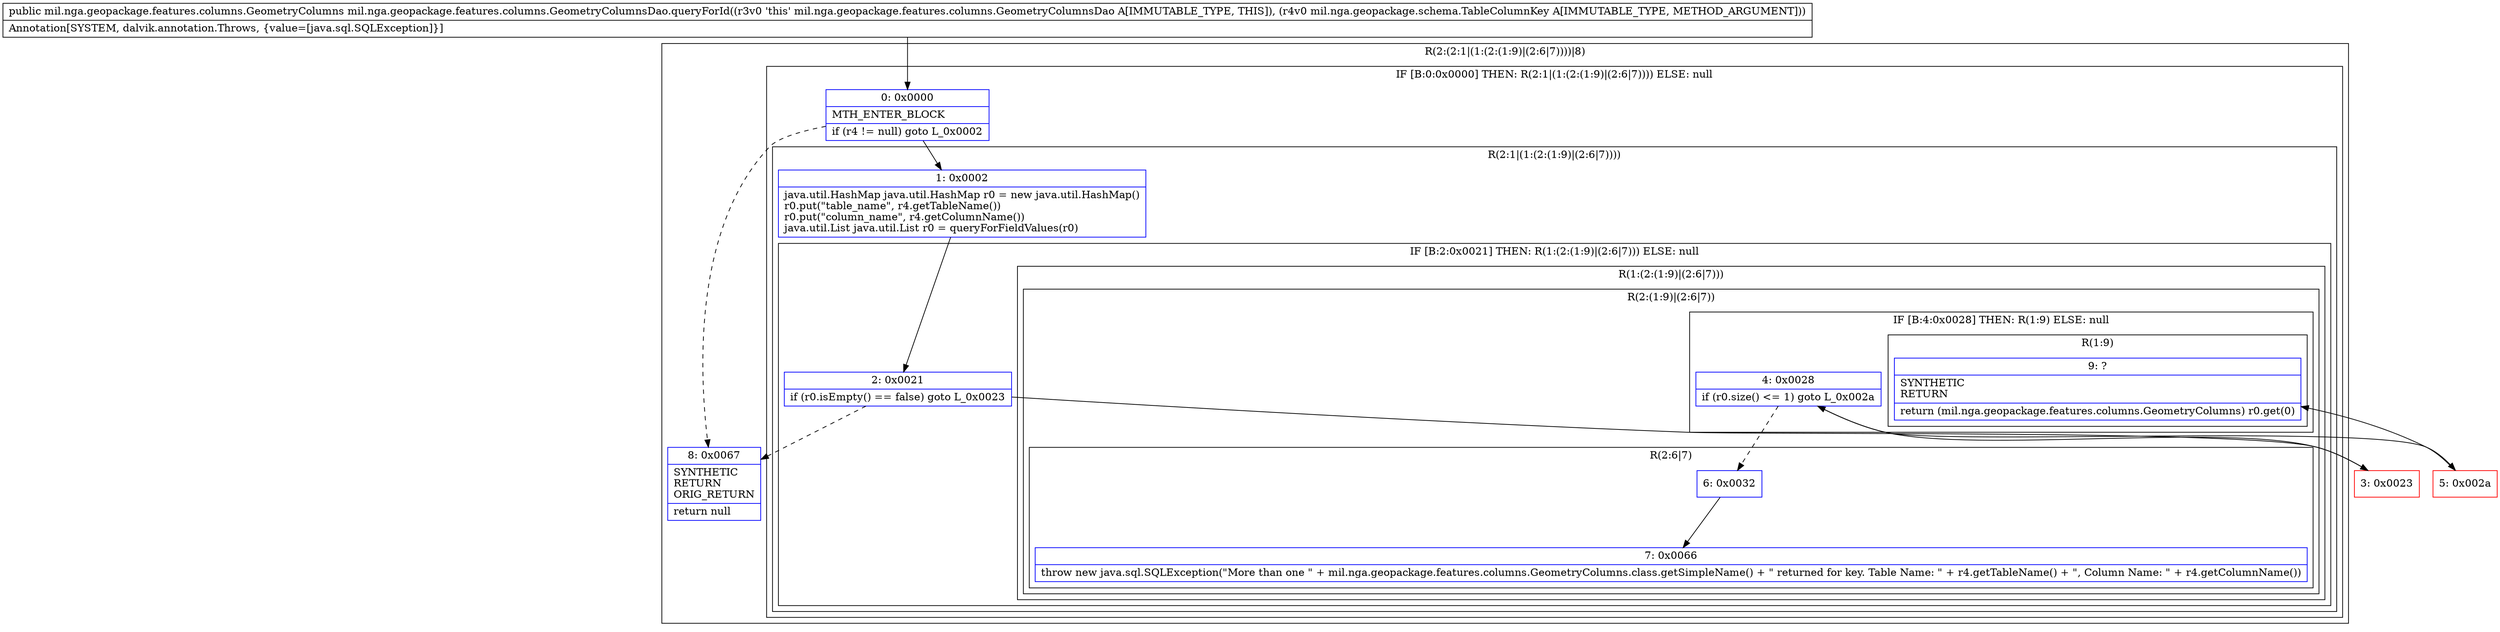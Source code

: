 digraph "CFG formil.nga.geopackage.features.columns.GeometryColumnsDao.queryForId(Lmil\/nga\/geopackage\/schema\/TableColumnKey;)Lmil\/nga\/geopackage\/features\/columns\/GeometryColumns;" {
subgraph cluster_Region_579662949 {
label = "R(2:(2:1|(1:(2:(1:9)|(2:6|7))))|8)";
node [shape=record,color=blue];
subgraph cluster_IfRegion_1614051418 {
label = "IF [B:0:0x0000] THEN: R(2:1|(1:(2:(1:9)|(2:6|7)))) ELSE: null";
node [shape=record,color=blue];
Node_0 [shape=record,label="{0\:\ 0x0000|MTH_ENTER_BLOCK\l|if (r4 != null) goto L_0x0002\l}"];
subgraph cluster_Region_1327980727 {
label = "R(2:1|(1:(2:(1:9)|(2:6|7))))";
node [shape=record,color=blue];
Node_1 [shape=record,label="{1\:\ 0x0002|java.util.HashMap java.util.HashMap r0 = new java.util.HashMap()\lr0.put(\"table_name\", r4.getTableName())\lr0.put(\"column_name\", r4.getColumnName())\ljava.util.List java.util.List r0 = queryForFieldValues(r0)\l}"];
subgraph cluster_IfRegion_597037627 {
label = "IF [B:2:0x0021] THEN: R(1:(2:(1:9)|(2:6|7))) ELSE: null";
node [shape=record,color=blue];
Node_2 [shape=record,label="{2\:\ 0x0021|if (r0.isEmpty() == false) goto L_0x0023\l}"];
subgraph cluster_Region_2101116104 {
label = "R(1:(2:(1:9)|(2:6|7)))";
node [shape=record,color=blue];
subgraph cluster_Region_2123318831 {
label = "R(2:(1:9)|(2:6|7))";
node [shape=record,color=blue];
subgraph cluster_IfRegion_89923376 {
label = "IF [B:4:0x0028] THEN: R(1:9) ELSE: null";
node [shape=record,color=blue];
Node_4 [shape=record,label="{4\:\ 0x0028|if (r0.size() \<= 1) goto L_0x002a\l}"];
subgraph cluster_Region_1606697155 {
label = "R(1:9)";
node [shape=record,color=blue];
Node_9 [shape=record,label="{9\:\ ?|SYNTHETIC\lRETURN\l|return (mil.nga.geopackage.features.columns.GeometryColumns) r0.get(0)\l}"];
}
}
subgraph cluster_Region_996518471 {
label = "R(2:6|7)";
node [shape=record,color=blue];
Node_6 [shape=record,label="{6\:\ 0x0032}"];
Node_7 [shape=record,label="{7\:\ 0x0066|throw new java.sql.SQLException(\"More than one \" + mil.nga.geopackage.features.columns.GeometryColumns.class.getSimpleName() + \" returned for key. Table Name: \" + r4.getTableName() + \", Column Name: \" + r4.getColumnName())\l}"];
}
}
}
}
}
}
Node_8 [shape=record,label="{8\:\ 0x0067|SYNTHETIC\lRETURN\lORIG_RETURN\l|return null\l}"];
}
Node_3 [shape=record,color=red,label="{3\:\ 0x0023}"];
Node_5 [shape=record,color=red,label="{5\:\ 0x002a}"];
MethodNode[shape=record,label="{public mil.nga.geopackage.features.columns.GeometryColumns mil.nga.geopackage.features.columns.GeometryColumnsDao.queryForId((r3v0 'this' mil.nga.geopackage.features.columns.GeometryColumnsDao A[IMMUTABLE_TYPE, THIS]), (r4v0 mil.nga.geopackage.schema.TableColumnKey A[IMMUTABLE_TYPE, METHOD_ARGUMENT]))  | Annotation[SYSTEM, dalvik.annotation.Throws, \{value=[java.sql.SQLException]\}]\l}"];
MethodNode -> Node_0;
Node_0 -> Node_1;
Node_0 -> Node_8[style=dashed];
Node_1 -> Node_2;
Node_2 -> Node_3;
Node_2 -> Node_8[style=dashed];
Node_4 -> Node_5;
Node_4 -> Node_6[style=dashed];
Node_6 -> Node_7;
Node_3 -> Node_4;
Node_5 -> Node_9;
}

